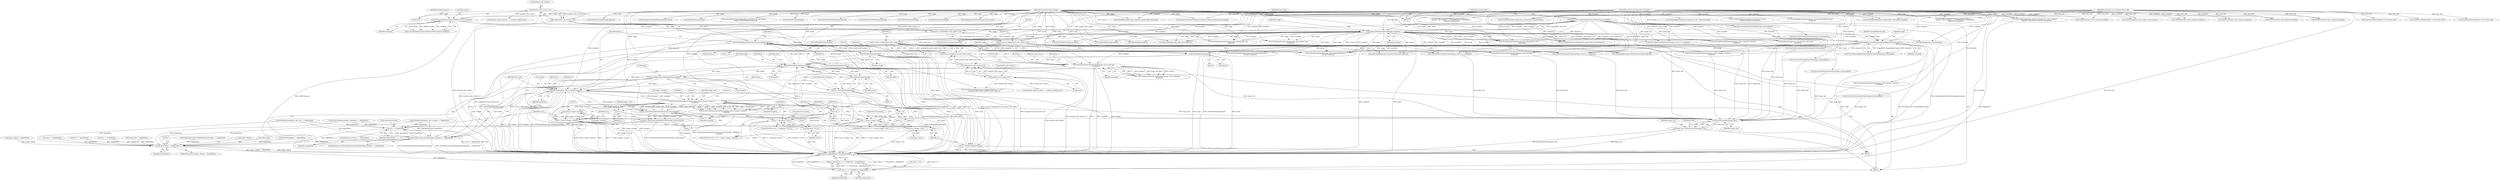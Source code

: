 digraph "0_ImageMagick_726812fa2fa7ce16bcf58f6e115f65427a1c0950_2@pointer" {
"1000380" [label="(Call,SetPixelAlpha(image,ClampToQuantum(pixel.alpha),q))"];
"1000354" [label="(Call,GetPixelInfoPixel(image,q,&pixel))"];
"1000303" [label="(Call,GetPixelInfo(image,&pixel))"];
"1000239" [label="(Call,SetImageAlphaChannel(image,OpaqueAlphaChannel,exception))"];
"1000221" [label="(Call,AcquireAuthenticCacheView(image,exception))"];
"1000188" [label="(Call,SetImageColorspace(image,sRGBColorspace,exception))"];
"1000104" [label="(MethodParameterIn,Image *image)"];
"1000107" [label="(MethodParameterIn,ExceptionInfo *exception)"];
"1000389" [label="(Call,GetPixelChannels(image))"];
"1000380" [label="(Call,SetPixelAlpha(image,ClampToQuantum(pixel.alpha),q))"];
"1000382" [label="(Call,ClampToQuantum(pixel.alpha))"];
"1000370" [label="(Call,GetPixelChannels(image))"];
"1000368" [label="(Call,q+=GetPixelChannels(image))"];
"1000387" [label="(Call,q+=GetPixelChannels(image))"];
"1000334" [label="(Call,q == (Quantum *) NULL)"];
"1000322" [label="(Call,q=GetCacheViewAuthenticPixels(image_view,0,y,image->columns,1,\n              exception))"];
"1000324" [label="(Call,GetCacheViewAuthenticPixels(image_view,0,y,image->columns,1,\n              exception))"];
"1000393" [label="(Call,SyncCacheViewAuthenticPixels(image_view,exception))"];
"1000373" [label="(Call,GetFillColor(draw_info,x,y,&pixel,exception))"];
"1000105" [label="(MethodParameterIn,const DrawInfo *draw_info)"];
"1000344" [label="(Call,x < (ssize_t) image->columns)"];
"1000341" [label="(Call,x=0)"];
"1000351" [label="(Call,x++)"];
"1000346" [label="(Call,(ssize_t) image->columns)"];
"1000361" [label="(Call,IsFuzzyEquivalencePixelInfo(&pixel,&target))"];
"1000296" [label="(Call,GetOneCacheViewVirtualPixelInfo(image_view,x,y,&target,\n            exception))"];
"1000219" [label="(Call,image_view=AcquireAuthenticCacheView(image,exception))"];
"1000195" [label="(Call,x=(ssize_t) ceil(primitive_info->point.x-0.5))"];
"1000197" [label="(Call,(ssize_t) ceil(primitive_info->point.x-0.5))"];
"1000199" [label="(Call,ceil(primitive_info->point.x-0.5))"];
"1000200" [label="(Call,primitive_info->point.x-0.5)"];
"1000207" [label="(Call,y=(ssize_t) ceil(primitive_info->point.y-0.5))"];
"1000209" [label="(Call,(ssize_t) ceil(primitive_info->point.y-0.5))"];
"1000211" [label="(Call,ceil(primitive_info->point.y-0.5))"];
"1000212" [label="(Call,primitive_info->point.y-0.5)"];
"1000311" [label="(Call,y < (ssize_t) image->rows)"];
"1000308" [label="(Call,y=0)"];
"1000318" [label="(Call,y++)"];
"1000313" [label="(Call,(ssize_t) image->rows)"];
"1000336" [label="(Call,(Quantum *) NULL)"];
"1000360" [label="(Call,IsFuzzyEquivalencePixelInfo(&pixel,&target) == MagickFalse)"];
"1000397" [label="(Call,sync == MagickFalse)"];
"1001611" [label="(Call,image->debug != MagickFalse)"];
"1001623" [label="(Call,status != 0 ? MagickTrue : MagickFalse)"];
"1001622" [label="(Return,return(status != 0 ? MagickTrue : MagickFalse);)"];
"1000391" [label="(Call,sync=SyncCacheViewAuthenticPixels(image_view,exception))"];
"1001608" [label="(Call,DestroyCacheView(image_view))"];
"1001606" [label="(Call,image_view=DestroyCacheView(image_view))"];
"1000932" [label="(Call,ReadImage(clone_info,exception))"];
"1000393" [label="(Call,SyncCacheViewAuthenticPixels(image_view,exception))"];
"1000397" [label="(Call,sync == MagickFalse)"];
"1000537" [label="(Call,GetFillColor(draw_info,x,y,&pixel,exception))"];
"1000172" [label="(Call,IsPixelInfoGray(&draw_info->fill) == MagickFalse)"];
"1000912" [label="(Call,ReadInlineImage(clone_info,primitive_info->text,\n          exception))"];
"1000364" [label="(Call,&target)"];
"1000213" [label="(Call,primitive_info->point.y)"];
"1000189" [label="(Identifier,image)"];
"1001629" [label="(MethodReturn,MagickExport MagickBooleanType)"];
"1000298" [label="(Identifier,x)"];
"1001615" [label="(Identifier,MagickFalse)"];
"1000290" [label="(Block,)"];
"1000870" [label="(Call,SyncCacheViewAuthenticPixels(image_view,exception))"];
"1000376" [label="(Identifier,y)"];
"1000340" [label="(ControlStructure,for (x=0; x < (ssize_t) image->columns; x++))"];
"1000296" [label="(Call,GetOneCacheViewVirtualPixelInfo(image_view,x,y,&target,\n            exception))"];
"1000348" [label="(Call,image->columns)"];
"1000220" [label="(Identifier,image_view)"];
"1000212" [label="(Call,primitive_info->point.y-0.5)"];
"1000269" [label="(Call,GetFillColor(draw_info,x,y,&pixel,exception))"];
"1000326" [label="(Literal,0)"];
"1000307" [label="(ControlStructure,for (y=0; y < (ssize_t) image->rows; y++))"];
"1000201" [label="(Call,primitive_info->point.x)"];
"1000313" [label="(Call,(ssize_t) image->rows)"];
"1000544" [label="(Call,SetPixelAlpha(image,ClampToQuantum(pixel.alpha),q))"];
"1000186" [label="(Call,(void) SetImageColorspace(image,sRGBColorspace,exception))"];
"1000380" [label="(Call,SetPixelAlpha(image,ClampToQuantum(pixel.alpha),q))"];
"1000356" [label="(Identifier,q)"];
"1001611" [label="(Call,image->debug != MagickFalse)"];
"1000300" [label="(Call,&target)"];
"1001388" [label="(Call,CloneDrawInfo((ImageInfo *) NULL,draw_info))"];
"1000221" [label="(Call,AcquireAuthenticCacheView(image,exception))"];
"1000209" [label="(Call,(ssize_t) ceil(primitive_info->point.y-0.5))"];
"1000195" [label="(Call,x=(ssize_t) ceil(primitive_info->point.x-0.5))"];
"1000206" [label="(Literal,0.5)"];
"1000370" [label="(Call,GetPixelChannels(image))"];
"1000319" [label="(Identifier,y)"];
"1000226" [label="(Identifier,primitive_info)"];
"1000606" [label="(Call,SetPixelViaPixelInfo(image,&pixel,q))"];
"1000208" [label="(Identifier,y)"];
"1000105" [label="(MethodParameterIn,const DrawInfo *draw_info)"];
"1000363" [label="(Identifier,pixel)"];
"1000368" [label="(Call,q+=GetPixelChannels(image))"];
"1000678" [label="(Call,GetPixelInfoPixel(image,q,&pixel))"];
"1000344" [label="(Call,x < (ssize_t) image->columns)"];
"1000730" [label="(Call,GetOneVirtualPixelInfo(image,TileVirtualPixelMethod,x,y,\n            &target,exception))"];
"1000561" [label="(Call,sync == MagickFalse)"];
"1000276" [label="(Call,SetPixelAlpha(image,ClampToQuantum(pixel.alpha),q))"];
"1000599" [label="(Call,GetFillColor(draw_info,x,y,&pixel,exception))"];
"1000285" [label="(Call,SyncCacheViewAuthenticPixels(image_view,exception))"];
"1000332" [label="(Identifier,exception)"];
"1001627" [label="(Identifier,MagickTrue)"];
"1000392" [label="(Identifier,sync)"];
"1001624" [label="(Call,status != 0)"];
"1000255" [label="(Call,GetCacheViewAuthenticPixels(image_view,x,y,1,1,exception))"];
"1000223" [label="(Identifier,exception)"];
"1000553" [label="(Call,GetPixelChannels(image))"];
"1000371" [label="(Identifier,image)"];
"1001480" [label="(Call,primitive_info[i-1].point.x == primitive_info[0].point.x)"];
"1000684" [label="(Call,IsFuzzyEquivalencePixelInfo(&pixel,&target) == MagickFalse)"];
"1000507" [label="(Call,GetCacheViewAuthenticPixels(image_view,0,y,image->columns,1,\n              exception))"];
"1001258" [label="(Call,GetPixelAlpha(image,q))"];
"1000211" [label="(Call,ceil(primitive_info->point.y-0.5))"];
"1000338" [label="(Identifier,NULL)"];
"1001612" [label="(Call,image->debug)"];
"1000801" [label="(Call,GetPixelInfo(image,&pixel))"];
"1000325" [label="(Identifier,image_view)"];
"1001165" [label="(Call,DrawAffineImage(image,composite_image,&affine,exception))"];
"1000322" [label="(Call,q=GetCacheViewAuthenticPixels(image_view,0,y,image->columns,1,\n              exception))"];
"1000323" [label="(Identifier,q)"];
"1001608" [label="(Call,DestroyCacheView(image_view))"];
"1001409" [label="(Call,DrawPolygonPrimitive(image,clone_info,primitive_info,\n             exception))"];
"1000355" [label="(Identifier,image)"];
"1001225" [label="(Call,GetCacheViewAuthenticPixels(image_view,x,y,1,1,exception))"];
"1000331" [label="(Literal,1)"];
"1000196" [label="(Identifier,x)"];
"1000386" [label="(Identifier,q)"];
"1000822" [label="(Call,GetCacheViewAuthenticPixels(image_view,0,y,image->columns,1,\n              exception))"];
"1001264" [label="(Call,SyncCacheViewAuthenticPixels(image_view,exception))"];
"1000222" [label="(Identifier,image)"];
"1000191" [label="(Identifier,exception)"];
"1000219" [label="(Call,image_view=AcquireAuthenticCacheView(image,exception))"];
"1000379" [label="(Identifier,exception)"];
"1000866" [label="(Call,GetPixelChannels(image))"];
"1000310" [label="(Literal,0)"];
"1000108" [label="(Block,)"];
"1001581" [label="(Call,DrawPolygonPrimitive(image,clone_info,primitive_info,\n             exception))"];
"1001212" [label="(Call,x < 0)"];
"1000482" [label="(Call,SetImageChannelMask(image,channel_mask))"];
"1000388" [label="(Identifier,q)"];
"1000375" [label="(Identifier,x)"];
"1000400" [label="(ControlStructure,break;)"];
"1000383" [label="(Call,pixel.alpha)"];
"1000333" [label="(ControlStructure,if (q == (Quantum *) NULL))"];
"1001552" [label="(Call,DrawPolygonPrimitive(image,draw_info,primitive_info,\n                exception))"];
"1001625" [label="(Identifier,status)"];
"1000360" [label="(Call,IsFuzzyEquivalencePixelInfo(&pixel,&target) == MagickFalse)"];
"1000464" [label="(Call,FloodfillPaintImage(image,draw_info,&target,x,y,\n            primitive_info->method == FloodfillMethod ? MagickFalse :\n            MagickTrue,exception))"];
"1000557" [label="(Call,SyncCacheViewAuthenticPixels(image_view,exception))"];
"1001239" [label="(Call,GetFillColor(draw_info,x,y,&fill_color,exception))"];
"1000387" [label="(Call,q+=GetPixelChannels(image))"];
"1000367" [label="(Block,)"];
"1000341" [label="(Call,x=0)"];
"1000353" [label="(Block,)"];
"1000459" [label="(Call,SetImageChannelMask(image,AlphaChannel))"];
"1000694" [label="(Call,GetPixelChannels(image))"];
"1000190" [label="(Identifier,sRGBColorspace)"];
"1000237" [label="(Call,(void) SetImageAlphaChannel(image,OpaqueAlphaChannel,exception))"];
"1000390" [label="(Identifier,image)"];
"1000399" [label="(Identifier,MagickFalse)"];
"1001339" [label="(Call,IsEventLogging() != MagickFalse)"];
"1001622" [label="(Return,return(status != 0 ? MagickTrue : MagickFalse);)"];
"1000715" [label="(Call,SyncCacheViewAuthenticPixels(image_view,exception))"];
"1000382" [label="(Call,ClampToQuantum(pixel.alpha))"];
"1001600" [label="(Call,DrawPolygonPrimitive(image,draw_info,primitive_info,exception))"];
"1000389" [label="(Call,GetPixelChannels(image))"];
"1000648" [label="(Call,GetCacheViewAuthenticPixels(image_view,0,y,image->columns,1,\n              exception))"];
"1000719" [label="(Call,sync == MagickFalse)"];
"1001072" [label="(Call,SetGeometry(image,&geometry))"];
"1000188" [label="(Call,SetImageColorspace(image,sRGBColorspace,exception))"];
"1001606" [label="(Call,image_view=DestroyCacheView(image_view))"];
"1000409" [label="(Call,GetOneVirtualPixelInfo(image,TileVirtualPixelMethod,x,y,\n            &target,exception))"];
"1000352" [label="(Identifier,x)"];
"1000328" [label="(Call,image->columns)"];
"1001607" [label="(Identifier,image_view)"];
"1000351" [label="(Call,x++)"];
"1001592" [label="(Call,DrawStrokePolygon(image,draw_info,primitive_info,exception))"];
"1000357" [label="(Call,&pixel)"];
"1000242" [label="(Identifier,exception)"];
"1001066" [label="(Call,SetImageAlpha(composite_image,draw_info->alpha,exception))"];
"1000294" [label="(Call,(void) GetOneCacheViewVirtualPixelInfo(image_view,x,y,&target,\n            exception))"];
"1000335" [label="(Identifier,q)"];
"1000297" [label="(Identifier,image_view)"];
"1000199" [label="(Call,ceil(primitive_info->point.x-0.5))"];
"1000359" [label="(ControlStructure,if (IsFuzzyEquivalencePixelInfo(&pixel,&target) == MagickFalse))"];
"1000395" [label="(Identifier,exception)"];
"1000107" [label="(MethodParameterIn,ExceptionInfo *exception)"];
"1000334" [label="(Call,q == (Quantum *) NULL)"];
"1000345" [label="(Identifier,x)"];
"1000207" [label="(Call,y=(ssize_t) ceil(primitive_info->point.y-0.5))"];
"1001420" [label="(Call,DrawDashPolygon(draw_info,primitive_info,image,exception))"];
"1000697" [label="(Call,GetFillColor(draw_info,x,y,&pixel,exception))"];
"1000581" [label="(Call,GetCacheViewAuthenticPixels(image_view,x,y,1,1,exception))"];
"1000381" [label="(Identifier,image)"];
"1000401" [label="(ControlStructure,break;)"];
"1000343" [label="(Literal,0)"];
"1001174" [label="(Call,CompositeImage(image,composite_image,draw_info->compose,\n          MagickTrue,geometry.x,geometry.y,exception))"];
"1000324" [label="(Call,GetCacheViewAuthenticPixels(image_view,0,y,image->columns,1,\n              exception))"];
"1000104" [label="(MethodParameterIn,Image *image)"];
"1001088" [label="(Call,geometry.y=y)"];
"1000339" [label="(ControlStructure,break;)"];
"1000218" [label="(Literal,0.5)"];
"1000354" [label="(Call,GetPixelInfoPixel(image,q,&pixel))"];
"1001628" [label="(Identifier,MagickFalse)"];
"1001199" [label="(Call,y < 0)"];
"1000342" [label="(Identifier,x)"];
"1000311" [label="(Call,y < (ssize_t) image->rows)"];
"1000312" [label="(Identifier,y)"];
"1000315" [label="(Call,image->rows)"];
"1000369" [label="(Identifier,q)"];
"1000366" [label="(Identifier,MagickFalse)"];
"1001300" [label="(Call,FormatLocaleString(geometry,MagickPathExtent,\"%+f%+f\",\n        primitive_info->point.x,primitive_info->point.y))"];
"1000320" [label="(Block,)"];
"1000394" [label="(Identifier,image_view)"];
"1000179" [label="(Call,IsPixelInfoGray(&draw_info->stroke) == MagickFalse)"];
"1000240" [label="(Identifier,image)"];
"1000302" [label="(Identifier,exception)"];
"1000305" [label="(Call,&pixel)"];
"1001497" [label="(Call,primitive_info[i-1].point.y == primitive_info[0].point.y)"];
"1000318" [label="(Call,y++)"];
"1001613" [label="(Identifier,image)"];
"1001246" [label="(Call,CompositePixelOver(image,&fill_color,(double) fill_color.alpha,q,\n        (double) GetPixelAlpha(image,q),q))"];
"1000115" [label="(Call,image->debug != MagickFalse)"];
"1000711" [label="(Call,GetPixelChannels(image))"];
"1001610" [label="(ControlStructure,if (image->debug != MagickFalse))"];
"1000304" [label="(Identifier,image)"];
"1000595" [label="(Call,GetPixelInfo(image,&pixel))"];
"1001609" [label="(Identifier,image_view)"];
"1001083" [label="(Call,geometry.x=x)"];
"1000780" [label="(Call,FloodfillPaintImage(image,draw_info,&target,x,y,\n            primitive_info->method == FloodfillMethod ? MagickFalse :\n            MagickTrue,exception))"];
"1001324" [label="(Call,AnnotateImage(image,clone_info,exception))"];
"1000346" [label="(Call,(ssize_t) image->columns)"];
"1000852" [label="(Call,GetFillColor(draw_info,x,y,&pixel,exception))"];
"1001283" [label="(Call,CloneDrawInfo((ImageInfo *) NULL,draw_info))"];
"1000874" [label="(Call,sync == MagickFalse)"];
"1000303" [label="(Call,GetPixelInfo(image,&pixel))"];
"1001038" [label="(Call,TransformImage(&composite_image,(char *) NULL,\n            composite_geometry,exception))"];
"1000372" [label="(ControlStructure,continue;)"];
"1000197" [label="(Call,(ssize_t) ceil(primitive_info->point.x-0.5))"];
"1000299" [label="(Identifier,y)"];
"1000624" [label="(Call,GetOneCacheViewVirtualPixelInfo(image_view,x,y,&target,\n            exception))"];
"1000165" [label="(Call,IsGrayColorspace(image->colorspace) != MagickFalse)"];
"1000398" [label="(Identifier,sync)"];
"1000336" [label="(Call,(Quantum *) NULL)"];
"1000241" [label="(Identifier,OpaqueAlphaChannel)"];
"1000309" [label="(Identifier,y)"];
"1001121" [label="(Call,ParseGravityGeometry(image,composite_geometry,&geometry,exception))"];
"1001560" [label="(Call,CloneDrawInfo((ImageInfo *) NULL,draw_info))"];
"1000391" [label="(Call,sync=SyncCacheViewAuthenticPixels(image_view,exception))"];
"1000200" [label="(Call,primitive_info->point.x-0.5)"];
"1001623" [label="(Call,status != 0 ? MagickTrue : MagickFalse)"];
"1000239" [label="(Call,SetImageAlphaChannel(image,OpaqueAlphaChannel,exception))"];
"1000613" [label="(Call,SyncCacheViewAuthenticPixels(image_view,exception))"];
"1000704" [label="(Call,SetPixelViaPixelInfo(image,&pixel,q))"];
"1000377" [label="(Call,&pixel)"];
"1000859" [label="(Call,SetPixelViaPixelInfo(image,&pixel,q))"];
"1000374" [label="(Identifier,draw_info)"];
"1000362" [label="(Call,&pixel)"];
"1000373" [label="(Call,GetFillColor(draw_info,x,y,&pixel,exception))"];
"1001534" [label="(Call,closed_path != MagickFalse)"];
"1000361" [label="(Call,IsFuzzyEquivalencePixelInfo(&pixel,&target))"];
"1000308" [label="(Call,y=0)"];
"1001054" [label="(Call,SetImageAlphaChannel(composite_image,OpaqueAlphaChannel,\n          exception))"];
"1000327" [label="(Identifier,y)"];
"1000396" [label="(ControlStructure,if (sync == MagickFalse))"];
"1000380" -> "1000353"  [label="AST: "];
"1000380" -> "1000386"  [label="CFG: "];
"1000381" -> "1000380"  [label="AST: "];
"1000382" -> "1000380"  [label="AST: "];
"1000386" -> "1000380"  [label="AST: "];
"1000388" -> "1000380"  [label="CFG: "];
"1000380" -> "1001629"  [label="DDG: SetPixelAlpha(image,ClampToQuantum(pixel.alpha),q)"];
"1000380" -> "1001629"  [label="DDG: ClampToQuantum(pixel.alpha)"];
"1000354" -> "1000380"  [label="DDG: image"];
"1000354" -> "1000380"  [label="DDG: q"];
"1000104" -> "1000380"  [label="DDG: image"];
"1000382" -> "1000380"  [label="DDG: pixel.alpha"];
"1000380" -> "1000387"  [label="DDG: q"];
"1000380" -> "1000389"  [label="DDG: image"];
"1000354" -> "1000353"  [label="AST: "];
"1000354" -> "1000357"  [label="CFG: "];
"1000355" -> "1000354"  [label="AST: "];
"1000356" -> "1000354"  [label="AST: "];
"1000357" -> "1000354"  [label="AST: "];
"1000363" -> "1000354"  [label="CFG: "];
"1000354" -> "1001629"  [label="DDG: GetPixelInfoPixel(image,q,&pixel)"];
"1000303" -> "1000354"  [label="DDG: image"];
"1000303" -> "1000354"  [label="DDG: &pixel"];
"1000389" -> "1000354"  [label="DDG: image"];
"1000370" -> "1000354"  [label="DDG: image"];
"1000104" -> "1000354"  [label="DDG: image"];
"1000368" -> "1000354"  [label="DDG: q"];
"1000387" -> "1000354"  [label="DDG: q"];
"1000334" -> "1000354"  [label="DDG: q"];
"1000373" -> "1000354"  [label="DDG: &pixel"];
"1000361" -> "1000354"  [label="DDG: &pixel"];
"1000354" -> "1000361"  [label="DDG: &pixel"];
"1000354" -> "1000368"  [label="DDG: q"];
"1000354" -> "1000370"  [label="DDG: image"];
"1000303" -> "1000290"  [label="AST: "];
"1000303" -> "1000305"  [label="CFG: "];
"1000304" -> "1000303"  [label="AST: "];
"1000305" -> "1000303"  [label="AST: "];
"1000309" -> "1000303"  [label="CFG: "];
"1000303" -> "1001629"  [label="DDG: image"];
"1000303" -> "1001629"  [label="DDG: GetPixelInfo(image,&pixel)"];
"1000303" -> "1001629"  [label="DDG: &pixel"];
"1000239" -> "1000303"  [label="DDG: image"];
"1000221" -> "1000303"  [label="DDG: image"];
"1000104" -> "1000303"  [label="DDG: image"];
"1000239" -> "1000237"  [label="AST: "];
"1000239" -> "1000242"  [label="CFG: "];
"1000240" -> "1000239"  [label="AST: "];
"1000241" -> "1000239"  [label="AST: "];
"1000242" -> "1000239"  [label="AST: "];
"1000237" -> "1000239"  [label="CFG: "];
"1000239" -> "1001629"  [label="DDG: image"];
"1000239" -> "1001629"  [label="DDG: exception"];
"1000239" -> "1001629"  [label="DDG: OpaqueAlphaChannel"];
"1000239" -> "1000237"  [label="DDG: image"];
"1000239" -> "1000237"  [label="DDG: OpaqueAlphaChannel"];
"1000239" -> "1000237"  [label="DDG: exception"];
"1000221" -> "1000239"  [label="DDG: image"];
"1000221" -> "1000239"  [label="DDG: exception"];
"1000104" -> "1000239"  [label="DDG: image"];
"1000107" -> "1000239"  [label="DDG: exception"];
"1000239" -> "1000255"  [label="DDG: exception"];
"1000239" -> "1000276"  [label="DDG: image"];
"1000239" -> "1000296"  [label="DDG: exception"];
"1000239" -> "1000409"  [label="DDG: image"];
"1000239" -> "1000409"  [label="DDG: exception"];
"1000239" -> "1000507"  [label="DDG: exception"];
"1000239" -> "1000544"  [label="DDG: image"];
"1000221" -> "1000219"  [label="AST: "];
"1000221" -> "1000223"  [label="CFG: "];
"1000222" -> "1000221"  [label="AST: "];
"1000223" -> "1000221"  [label="AST: "];
"1000219" -> "1000221"  [label="CFG: "];
"1000221" -> "1001629"  [label="DDG: exception"];
"1000221" -> "1001629"  [label="DDG: image"];
"1000221" -> "1000219"  [label="DDG: image"];
"1000221" -> "1000219"  [label="DDG: exception"];
"1000188" -> "1000221"  [label="DDG: image"];
"1000188" -> "1000221"  [label="DDG: exception"];
"1000104" -> "1000221"  [label="DDG: image"];
"1000107" -> "1000221"  [label="DDG: exception"];
"1000221" -> "1000255"  [label="DDG: exception"];
"1000221" -> "1000276"  [label="DDG: image"];
"1000221" -> "1000296"  [label="DDG: exception"];
"1000221" -> "1000409"  [label="DDG: image"];
"1000221" -> "1000409"  [label="DDG: exception"];
"1000221" -> "1000507"  [label="DDG: exception"];
"1000221" -> "1000544"  [label="DDG: image"];
"1000221" -> "1000581"  [label="DDG: exception"];
"1000221" -> "1000595"  [label="DDG: image"];
"1000221" -> "1000624"  [label="DDG: exception"];
"1000221" -> "1000678"  [label="DDG: image"];
"1000221" -> "1000730"  [label="DDG: image"];
"1000221" -> "1000730"  [label="DDG: exception"];
"1000221" -> "1000801"  [label="DDG: image"];
"1000221" -> "1000822"  [label="DDG: exception"];
"1000221" -> "1000912"  [label="DDG: exception"];
"1000221" -> "1000932"  [label="DDG: exception"];
"1000221" -> "1001072"  [label="DDG: image"];
"1000221" -> "1001225"  [label="DDG: exception"];
"1000221" -> "1001258"  [label="DDG: image"];
"1000221" -> "1001324"  [label="DDG: image"];
"1000221" -> "1001324"  [label="DDG: exception"];
"1000221" -> "1001409"  [label="DDG: image"];
"1000221" -> "1001409"  [label="DDG: exception"];
"1000221" -> "1001552"  [label="DDG: image"];
"1000221" -> "1001552"  [label="DDG: exception"];
"1000221" -> "1001581"  [label="DDG: image"];
"1000221" -> "1001581"  [label="DDG: exception"];
"1000221" -> "1001600"  [label="DDG: image"];
"1000221" -> "1001600"  [label="DDG: exception"];
"1000188" -> "1000186"  [label="AST: "];
"1000188" -> "1000191"  [label="CFG: "];
"1000189" -> "1000188"  [label="AST: "];
"1000190" -> "1000188"  [label="AST: "];
"1000191" -> "1000188"  [label="AST: "];
"1000186" -> "1000188"  [label="CFG: "];
"1000188" -> "1001629"  [label="DDG: sRGBColorspace"];
"1000188" -> "1000186"  [label="DDG: image"];
"1000188" -> "1000186"  [label="DDG: sRGBColorspace"];
"1000188" -> "1000186"  [label="DDG: exception"];
"1000104" -> "1000188"  [label="DDG: image"];
"1000107" -> "1000188"  [label="DDG: exception"];
"1000104" -> "1000103"  [label="AST: "];
"1000104" -> "1001629"  [label="DDG: image"];
"1000104" -> "1000276"  [label="DDG: image"];
"1000104" -> "1000370"  [label="DDG: image"];
"1000104" -> "1000389"  [label="DDG: image"];
"1000104" -> "1000409"  [label="DDG: image"];
"1000104" -> "1000459"  [label="DDG: image"];
"1000104" -> "1000464"  [label="DDG: image"];
"1000104" -> "1000482"  [label="DDG: image"];
"1000104" -> "1000544"  [label="DDG: image"];
"1000104" -> "1000553"  [label="DDG: image"];
"1000104" -> "1000595"  [label="DDG: image"];
"1000104" -> "1000606"  [label="DDG: image"];
"1000104" -> "1000678"  [label="DDG: image"];
"1000104" -> "1000694"  [label="DDG: image"];
"1000104" -> "1000704"  [label="DDG: image"];
"1000104" -> "1000711"  [label="DDG: image"];
"1000104" -> "1000730"  [label="DDG: image"];
"1000104" -> "1000780"  [label="DDG: image"];
"1000104" -> "1000801"  [label="DDG: image"];
"1000104" -> "1000859"  [label="DDG: image"];
"1000104" -> "1000866"  [label="DDG: image"];
"1000104" -> "1001072"  [label="DDG: image"];
"1000104" -> "1001121"  [label="DDG: image"];
"1000104" -> "1001165"  [label="DDG: image"];
"1000104" -> "1001174"  [label="DDG: image"];
"1000104" -> "1001246"  [label="DDG: image"];
"1000104" -> "1001258"  [label="DDG: image"];
"1000104" -> "1001324"  [label="DDG: image"];
"1000104" -> "1001409"  [label="DDG: image"];
"1000104" -> "1001420"  [label="DDG: image"];
"1000104" -> "1001552"  [label="DDG: image"];
"1000104" -> "1001581"  [label="DDG: image"];
"1000104" -> "1001592"  [label="DDG: image"];
"1000104" -> "1001600"  [label="DDG: image"];
"1000107" -> "1000103"  [label="AST: "];
"1000107" -> "1001629"  [label="DDG: exception"];
"1000107" -> "1000255"  [label="DDG: exception"];
"1000107" -> "1000269"  [label="DDG: exception"];
"1000107" -> "1000285"  [label="DDG: exception"];
"1000107" -> "1000296"  [label="DDG: exception"];
"1000107" -> "1000324"  [label="DDG: exception"];
"1000107" -> "1000373"  [label="DDG: exception"];
"1000107" -> "1000393"  [label="DDG: exception"];
"1000107" -> "1000409"  [label="DDG: exception"];
"1000107" -> "1000464"  [label="DDG: exception"];
"1000107" -> "1000507"  [label="DDG: exception"];
"1000107" -> "1000537"  [label="DDG: exception"];
"1000107" -> "1000557"  [label="DDG: exception"];
"1000107" -> "1000581"  [label="DDG: exception"];
"1000107" -> "1000599"  [label="DDG: exception"];
"1000107" -> "1000613"  [label="DDG: exception"];
"1000107" -> "1000624"  [label="DDG: exception"];
"1000107" -> "1000648"  [label="DDG: exception"];
"1000107" -> "1000697"  [label="DDG: exception"];
"1000107" -> "1000715"  [label="DDG: exception"];
"1000107" -> "1000730"  [label="DDG: exception"];
"1000107" -> "1000780"  [label="DDG: exception"];
"1000107" -> "1000822"  [label="DDG: exception"];
"1000107" -> "1000852"  [label="DDG: exception"];
"1000107" -> "1000870"  [label="DDG: exception"];
"1000107" -> "1000912"  [label="DDG: exception"];
"1000107" -> "1000932"  [label="DDG: exception"];
"1000107" -> "1001038"  [label="DDG: exception"];
"1000107" -> "1001054"  [label="DDG: exception"];
"1000107" -> "1001066"  [label="DDG: exception"];
"1000107" -> "1001121"  [label="DDG: exception"];
"1000107" -> "1001165"  [label="DDG: exception"];
"1000107" -> "1001174"  [label="DDG: exception"];
"1000107" -> "1001225"  [label="DDG: exception"];
"1000107" -> "1001239"  [label="DDG: exception"];
"1000107" -> "1001264"  [label="DDG: exception"];
"1000107" -> "1001324"  [label="DDG: exception"];
"1000107" -> "1001409"  [label="DDG: exception"];
"1000107" -> "1001420"  [label="DDG: exception"];
"1000107" -> "1001552"  [label="DDG: exception"];
"1000107" -> "1001581"  [label="DDG: exception"];
"1000107" -> "1001592"  [label="DDG: exception"];
"1000107" -> "1001600"  [label="DDG: exception"];
"1000389" -> "1000387"  [label="AST: "];
"1000389" -> "1000390"  [label="CFG: "];
"1000390" -> "1000389"  [label="AST: "];
"1000387" -> "1000389"  [label="CFG: "];
"1000389" -> "1001629"  [label="DDG: image"];
"1000389" -> "1000387"  [label="DDG: image"];
"1000382" -> "1000383"  [label="CFG: "];
"1000383" -> "1000382"  [label="AST: "];
"1000386" -> "1000382"  [label="CFG: "];
"1000382" -> "1001629"  [label="DDG: pixel.alpha"];
"1000370" -> "1000368"  [label="AST: "];
"1000370" -> "1000371"  [label="CFG: "];
"1000371" -> "1000370"  [label="AST: "];
"1000368" -> "1000370"  [label="CFG: "];
"1000370" -> "1001629"  [label="DDG: image"];
"1000370" -> "1000368"  [label="DDG: image"];
"1000368" -> "1000367"  [label="AST: "];
"1000369" -> "1000368"  [label="AST: "];
"1000372" -> "1000368"  [label="CFG: "];
"1000368" -> "1001629"  [label="DDG: q"];
"1000368" -> "1001629"  [label="DDG: GetPixelChannels(image)"];
"1000387" -> "1000353"  [label="AST: "];
"1000388" -> "1000387"  [label="AST: "];
"1000352" -> "1000387"  [label="CFG: "];
"1000387" -> "1001629"  [label="DDG: GetPixelChannels(image)"];
"1000387" -> "1001629"  [label="DDG: q"];
"1000334" -> "1000333"  [label="AST: "];
"1000334" -> "1000336"  [label="CFG: "];
"1000335" -> "1000334"  [label="AST: "];
"1000336" -> "1000334"  [label="AST: "];
"1000339" -> "1000334"  [label="CFG: "];
"1000342" -> "1000334"  [label="CFG: "];
"1000334" -> "1001629"  [label="DDG: q == (Quantum *) NULL"];
"1000334" -> "1001629"  [label="DDG: (Quantum *) NULL"];
"1000334" -> "1001629"  [label="DDG: q"];
"1000322" -> "1000334"  [label="DDG: q"];
"1000336" -> "1000334"  [label="DDG: NULL"];
"1000322" -> "1000320"  [label="AST: "];
"1000322" -> "1000324"  [label="CFG: "];
"1000323" -> "1000322"  [label="AST: "];
"1000324" -> "1000322"  [label="AST: "];
"1000335" -> "1000322"  [label="CFG: "];
"1000322" -> "1001629"  [label="DDG: GetCacheViewAuthenticPixels(image_view,0,y,image->columns,1,\n              exception)"];
"1000324" -> "1000322"  [label="DDG: y"];
"1000324" -> "1000322"  [label="DDG: 1"];
"1000324" -> "1000322"  [label="DDG: exception"];
"1000324" -> "1000322"  [label="DDG: image_view"];
"1000324" -> "1000322"  [label="DDG: image->columns"];
"1000324" -> "1000322"  [label="DDG: 0"];
"1000324" -> "1000332"  [label="CFG: "];
"1000325" -> "1000324"  [label="AST: "];
"1000326" -> "1000324"  [label="AST: "];
"1000327" -> "1000324"  [label="AST: "];
"1000328" -> "1000324"  [label="AST: "];
"1000331" -> "1000324"  [label="AST: "];
"1000332" -> "1000324"  [label="AST: "];
"1000324" -> "1001629"  [label="DDG: exception"];
"1000324" -> "1001629"  [label="DDG: image->columns"];
"1000324" -> "1001629"  [label="DDG: y"];
"1000324" -> "1000318"  [label="DDG: y"];
"1000393" -> "1000324"  [label="DDG: image_view"];
"1000393" -> "1000324"  [label="DDG: exception"];
"1000296" -> "1000324"  [label="DDG: image_view"];
"1000296" -> "1000324"  [label="DDG: exception"];
"1000311" -> "1000324"  [label="DDG: y"];
"1000346" -> "1000324"  [label="DDG: image->columns"];
"1000373" -> "1000324"  [label="DDG: exception"];
"1000324" -> "1000346"  [label="DDG: image->columns"];
"1000324" -> "1000373"  [label="DDG: y"];
"1000324" -> "1000373"  [label="DDG: exception"];
"1000324" -> "1000393"  [label="DDG: image_view"];
"1000324" -> "1000393"  [label="DDG: exception"];
"1000324" -> "1001608"  [label="DDG: image_view"];
"1000393" -> "1000391"  [label="AST: "];
"1000393" -> "1000395"  [label="CFG: "];
"1000394" -> "1000393"  [label="AST: "];
"1000395" -> "1000393"  [label="AST: "];
"1000391" -> "1000393"  [label="CFG: "];
"1000393" -> "1001629"  [label="DDG: exception"];
"1000393" -> "1000391"  [label="DDG: image_view"];
"1000393" -> "1000391"  [label="DDG: exception"];
"1000373" -> "1000393"  [label="DDG: exception"];
"1000393" -> "1001608"  [label="DDG: image_view"];
"1000373" -> "1000353"  [label="AST: "];
"1000373" -> "1000379"  [label="CFG: "];
"1000374" -> "1000373"  [label="AST: "];
"1000375" -> "1000373"  [label="AST: "];
"1000376" -> "1000373"  [label="AST: "];
"1000377" -> "1000373"  [label="AST: "];
"1000379" -> "1000373"  [label="AST: "];
"1000381" -> "1000373"  [label="CFG: "];
"1000373" -> "1001629"  [label="DDG: y"];
"1000373" -> "1001629"  [label="DDG: &pixel"];
"1000373" -> "1001629"  [label="DDG: exception"];
"1000373" -> "1001629"  [label="DDG: GetFillColor(draw_info,x,y,&pixel,exception)"];
"1000373" -> "1001629"  [label="DDG: draw_info"];
"1000373" -> "1000318"  [label="DDG: y"];
"1000373" -> "1000351"  [label="DDG: x"];
"1000105" -> "1000373"  [label="DDG: draw_info"];
"1000344" -> "1000373"  [label="DDG: x"];
"1000361" -> "1000373"  [label="DDG: &pixel"];
"1000105" -> "1000103"  [label="AST: "];
"1000105" -> "1001629"  [label="DDG: draw_info"];
"1000105" -> "1000269"  [label="DDG: draw_info"];
"1000105" -> "1000464"  [label="DDG: draw_info"];
"1000105" -> "1000537"  [label="DDG: draw_info"];
"1000105" -> "1000599"  [label="DDG: draw_info"];
"1000105" -> "1000697"  [label="DDG: draw_info"];
"1000105" -> "1000780"  [label="DDG: draw_info"];
"1000105" -> "1000852"  [label="DDG: draw_info"];
"1000105" -> "1001239"  [label="DDG: draw_info"];
"1000105" -> "1001283"  [label="DDG: draw_info"];
"1000105" -> "1001388"  [label="DDG: draw_info"];
"1000105" -> "1001420"  [label="DDG: draw_info"];
"1000105" -> "1001552"  [label="DDG: draw_info"];
"1000105" -> "1001560"  [label="DDG: draw_info"];
"1000105" -> "1001592"  [label="DDG: draw_info"];
"1000105" -> "1001600"  [label="DDG: draw_info"];
"1000344" -> "1000340"  [label="AST: "];
"1000344" -> "1000346"  [label="CFG: "];
"1000345" -> "1000344"  [label="AST: "];
"1000346" -> "1000344"  [label="AST: "];
"1000355" -> "1000344"  [label="CFG: "];
"1000392" -> "1000344"  [label="CFG: "];
"1000344" -> "1001629"  [label="DDG: x < (ssize_t) image->columns"];
"1000344" -> "1001629"  [label="DDG: (ssize_t) image->columns"];
"1000344" -> "1001629"  [label="DDG: x"];
"1000341" -> "1000344"  [label="DDG: x"];
"1000351" -> "1000344"  [label="DDG: x"];
"1000346" -> "1000344"  [label="DDG: image->columns"];
"1000344" -> "1000351"  [label="DDG: x"];
"1000341" -> "1000340"  [label="AST: "];
"1000341" -> "1000343"  [label="CFG: "];
"1000342" -> "1000341"  [label="AST: "];
"1000343" -> "1000341"  [label="AST: "];
"1000345" -> "1000341"  [label="CFG: "];
"1000351" -> "1000340"  [label="AST: "];
"1000351" -> "1000352"  [label="CFG: "];
"1000352" -> "1000351"  [label="AST: "];
"1000345" -> "1000351"  [label="CFG: "];
"1000346" -> "1000348"  [label="CFG: "];
"1000347" -> "1000346"  [label="AST: "];
"1000348" -> "1000346"  [label="AST: "];
"1000346" -> "1001629"  [label="DDG: image->columns"];
"1000361" -> "1000360"  [label="AST: "];
"1000361" -> "1000364"  [label="CFG: "];
"1000362" -> "1000361"  [label="AST: "];
"1000364" -> "1000361"  [label="AST: "];
"1000366" -> "1000361"  [label="CFG: "];
"1000361" -> "1001629"  [label="DDG: &target"];
"1000361" -> "1001629"  [label="DDG: &pixel"];
"1000361" -> "1000360"  [label="DDG: &pixel"];
"1000361" -> "1000360"  [label="DDG: &target"];
"1000296" -> "1000361"  [label="DDG: &target"];
"1000296" -> "1000294"  [label="AST: "];
"1000296" -> "1000302"  [label="CFG: "];
"1000297" -> "1000296"  [label="AST: "];
"1000298" -> "1000296"  [label="AST: "];
"1000299" -> "1000296"  [label="AST: "];
"1000300" -> "1000296"  [label="AST: "];
"1000302" -> "1000296"  [label="AST: "];
"1000294" -> "1000296"  [label="CFG: "];
"1000296" -> "1001629"  [label="DDG: x"];
"1000296" -> "1001629"  [label="DDG: exception"];
"1000296" -> "1001629"  [label="DDG: &target"];
"1000296" -> "1000294"  [label="DDG: y"];
"1000296" -> "1000294"  [label="DDG: exception"];
"1000296" -> "1000294"  [label="DDG: image_view"];
"1000296" -> "1000294"  [label="DDG: x"];
"1000296" -> "1000294"  [label="DDG: &target"];
"1000219" -> "1000296"  [label="DDG: image_view"];
"1000195" -> "1000296"  [label="DDG: x"];
"1000207" -> "1000296"  [label="DDG: y"];
"1000296" -> "1001608"  [label="DDG: image_view"];
"1000219" -> "1000108"  [label="AST: "];
"1000220" -> "1000219"  [label="AST: "];
"1000226" -> "1000219"  [label="CFG: "];
"1000219" -> "1001629"  [label="DDG: AcquireAuthenticCacheView(image,exception)"];
"1000219" -> "1000255"  [label="DDG: image_view"];
"1000219" -> "1000507"  [label="DDG: image_view"];
"1000219" -> "1000581"  [label="DDG: image_view"];
"1000219" -> "1000624"  [label="DDG: image_view"];
"1000219" -> "1000822"  [label="DDG: image_view"];
"1000219" -> "1001225"  [label="DDG: image_view"];
"1000219" -> "1001608"  [label="DDG: image_view"];
"1000195" -> "1000108"  [label="AST: "];
"1000195" -> "1000197"  [label="CFG: "];
"1000196" -> "1000195"  [label="AST: "];
"1000197" -> "1000195"  [label="AST: "];
"1000208" -> "1000195"  [label="CFG: "];
"1000195" -> "1001629"  [label="DDG: (ssize_t) ceil(primitive_info->point.x-0.5)"];
"1000195" -> "1001629"  [label="DDG: x"];
"1000197" -> "1000195"  [label="DDG: ceil(primitive_info->point.x-0.5)"];
"1000195" -> "1000255"  [label="DDG: x"];
"1000195" -> "1000409"  [label="DDG: x"];
"1000195" -> "1000581"  [label="DDG: x"];
"1000195" -> "1000624"  [label="DDG: x"];
"1000195" -> "1000730"  [label="DDG: x"];
"1000195" -> "1001083"  [label="DDG: x"];
"1000195" -> "1001212"  [label="DDG: x"];
"1000197" -> "1000199"  [label="CFG: "];
"1000198" -> "1000197"  [label="AST: "];
"1000199" -> "1000197"  [label="AST: "];
"1000197" -> "1001629"  [label="DDG: ceil(primitive_info->point.x-0.5)"];
"1000199" -> "1000197"  [label="DDG: primitive_info->point.x-0.5"];
"1000199" -> "1000200"  [label="CFG: "];
"1000200" -> "1000199"  [label="AST: "];
"1000199" -> "1001629"  [label="DDG: primitive_info->point.x-0.5"];
"1000200" -> "1000199"  [label="DDG: primitive_info->point.x"];
"1000200" -> "1000199"  [label="DDG: 0.5"];
"1000200" -> "1000206"  [label="CFG: "];
"1000201" -> "1000200"  [label="AST: "];
"1000206" -> "1000200"  [label="AST: "];
"1000200" -> "1001629"  [label="DDG: primitive_info->point.x"];
"1000200" -> "1001300"  [label="DDG: primitive_info->point.x"];
"1000200" -> "1001480"  [label="DDG: primitive_info->point.x"];
"1000207" -> "1000108"  [label="AST: "];
"1000207" -> "1000209"  [label="CFG: "];
"1000208" -> "1000207"  [label="AST: "];
"1000209" -> "1000207"  [label="AST: "];
"1000220" -> "1000207"  [label="CFG: "];
"1000207" -> "1001629"  [label="DDG: (ssize_t) ceil(primitive_info->point.y-0.5)"];
"1000207" -> "1001629"  [label="DDG: y"];
"1000209" -> "1000207"  [label="DDG: ceil(primitive_info->point.y-0.5)"];
"1000207" -> "1000255"  [label="DDG: y"];
"1000207" -> "1000409"  [label="DDG: y"];
"1000207" -> "1000581"  [label="DDG: y"];
"1000207" -> "1000624"  [label="DDG: y"];
"1000207" -> "1000730"  [label="DDG: y"];
"1000207" -> "1001088"  [label="DDG: y"];
"1000207" -> "1001199"  [label="DDG: y"];
"1000209" -> "1000211"  [label="CFG: "];
"1000210" -> "1000209"  [label="AST: "];
"1000211" -> "1000209"  [label="AST: "];
"1000209" -> "1001629"  [label="DDG: ceil(primitive_info->point.y-0.5)"];
"1000211" -> "1000209"  [label="DDG: primitive_info->point.y-0.5"];
"1000211" -> "1000212"  [label="CFG: "];
"1000212" -> "1000211"  [label="AST: "];
"1000211" -> "1001629"  [label="DDG: primitive_info->point.y-0.5"];
"1000212" -> "1000211"  [label="DDG: primitive_info->point.y"];
"1000212" -> "1000211"  [label="DDG: 0.5"];
"1000212" -> "1000218"  [label="CFG: "];
"1000213" -> "1000212"  [label="AST: "];
"1000218" -> "1000212"  [label="AST: "];
"1000212" -> "1001629"  [label="DDG: primitive_info->point.y"];
"1000212" -> "1001300"  [label="DDG: primitive_info->point.y"];
"1000212" -> "1001497"  [label="DDG: primitive_info->point.y"];
"1000311" -> "1000307"  [label="AST: "];
"1000311" -> "1000313"  [label="CFG: "];
"1000312" -> "1000311"  [label="AST: "];
"1000313" -> "1000311"  [label="AST: "];
"1000323" -> "1000311"  [label="CFG: "];
"1000401" -> "1000311"  [label="CFG: "];
"1000311" -> "1001629"  [label="DDG: y"];
"1000311" -> "1001629"  [label="DDG: y < (ssize_t) image->rows"];
"1000311" -> "1001629"  [label="DDG: (ssize_t) image->rows"];
"1000308" -> "1000311"  [label="DDG: y"];
"1000318" -> "1000311"  [label="DDG: y"];
"1000313" -> "1000311"  [label="DDG: image->rows"];
"1000308" -> "1000307"  [label="AST: "];
"1000308" -> "1000310"  [label="CFG: "];
"1000309" -> "1000308"  [label="AST: "];
"1000310" -> "1000308"  [label="AST: "];
"1000312" -> "1000308"  [label="CFG: "];
"1000318" -> "1000307"  [label="AST: "];
"1000318" -> "1000319"  [label="CFG: "];
"1000319" -> "1000318"  [label="AST: "];
"1000312" -> "1000318"  [label="CFG: "];
"1000313" -> "1000315"  [label="CFG: "];
"1000314" -> "1000313"  [label="AST: "];
"1000315" -> "1000313"  [label="AST: "];
"1000313" -> "1001629"  [label="DDG: image->rows"];
"1000336" -> "1000338"  [label="CFG: "];
"1000337" -> "1000336"  [label="AST: "];
"1000338" -> "1000336"  [label="AST: "];
"1000336" -> "1001629"  [label="DDG: NULL"];
"1000360" -> "1000359"  [label="AST: "];
"1000360" -> "1000366"  [label="CFG: "];
"1000366" -> "1000360"  [label="AST: "];
"1000369" -> "1000360"  [label="CFG: "];
"1000374" -> "1000360"  [label="CFG: "];
"1000360" -> "1001629"  [label="DDG: IsFuzzyEquivalencePixelInfo(&pixel,&target)"];
"1000360" -> "1001629"  [label="DDG: IsFuzzyEquivalencePixelInfo(&pixel,&target) == MagickFalse"];
"1000172" -> "1000360"  [label="DDG: MagickFalse"];
"1000179" -> "1000360"  [label="DDG: MagickFalse"];
"1000165" -> "1000360"  [label="DDG: MagickFalse"];
"1000397" -> "1000360"  [label="DDG: MagickFalse"];
"1000360" -> "1000397"  [label="DDG: MagickFalse"];
"1000360" -> "1001611"  [label="DDG: MagickFalse"];
"1000397" -> "1000396"  [label="AST: "];
"1000397" -> "1000399"  [label="CFG: "];
"1000398" -> "1000397"  [label="AST: "];
"1000399" -> "1000397"  [label="AST: "];
"1000400" -> "1000397"  [label="CFG: "];
"1000319" -> "1000397"  [label="CFG: "];
"1000397" -> "1001629"  [label="DDG: sync == MagickFalse"];
"1000397" -> "1001629"  [label="DDG: sync"];
"1000391" -> "1000397"  [label="DDG: sync"];
"1000172" -> "1000397"  [label="DDG: MagickFalse"];
"1000179" -> "1000397"  [label="DDG: MagickFalse"];
"1000165" -> "1000397"  [label="DDG: MagickFalse"];
"1000397" -> "1001611"  [label="DDG: MagickFalse"];
"1001611" -> "1001610"  [label="AST: "];
"1001611" -> "1001615"  [label="CFG: "];
"1001612" -> "1001611"  [label="AST: "];
"1001615" -> "1001611"  [label="AST: "];
"1001617" -> "1001611"  [label="CFG: "];
"1001625" -> "1001611"  [label="CFG: "];
"1001611" -> "1001629"  [label="DDG: image->debug"];
"1001611" -> "1001629"  [label="DDG: image->debug != MagickFalse"];
"1000115" -> "1001611"  [label="DDG: image->debug"];
"1000172" -> "1001611"  [label="DDG: MagickFalse"];
"1000561" -> "1001611"  [label="DDG: MagickFalse"];
"1000179" -> "1001611"  [label="DDG: MagickFalse"];
"1001339" -> "1001611"  [label="DDG: MagickFalse"];
"1001534" -> "1001611"  [label="DDG: MagickFalse"];
"1000719" -> "1001611"  [label="DDG: MagickFalse"];
"1000874" -> "1001611"  [label="DDG: MagickFalse"];
"1000165" -> "1001611"  [label="DDG: MagickFalse"];
"1000684" -> "1001611"  [label="DDG: MagickFalse"];
"1001611" -> "1001623"  [label="DDG: MagickFalse"];
"1001623" -> "1001622"  [label="AST: "];
"1001623" -> "1001627"  [label="CFG: "];
"1001623" -> "1001628"  [label="CFG: "];
"1001624" -> "1001623"  [label="AST: "];
"1001627" -> "1001623"  [label="AST: "];
"1001628" -> "1001623"  [label="AST: "];
"1001622" -> "1001623"  [label="CFG: "];
"1001623" -> "1001629"  [label="DDG: status != 0 ? MagickTrue : MagickFalse"];
"1001623" -> "1001629"  [label="DDG: status != 0"];
"1001623" -> "1001629"  [label="DDG: MagickTrue"];
"1001623" -> "1001629"  [label="DDG: MagickFalse"];
"1001623" -> "1001622"  [label="DDG: status != 0 ? MagickTrue : MagickFalse"];
"1001174" -> "1001623"  [label="DDG: MagickTrue"];
"1001622" -> "1000108"  [label="AST: "];
"1001629" -> "1001622"  [label="CFG: "];
"1001622" -> "1001629"  [label="DDG: <RET>"];
"1000391" -> "1000320"  [label="AST: "];
"1000392" -> "1000391"  [label="AST: "];
"1000398" -> "1000391"  [label="CFG: "];
"1000391" -> "1001629"  [label="DDG: SyncCacheViewAuthenticPixels(image_view,exception)"];
"1001608" -> "1001606"  [label="AST: "];
"1001608" -> "1001609"  [label="CFG: "];
"1001609" -> "1001608"  [label="AST: "];
"1001606" -> "1001608"  [label="CFG: "];
"1001608" -> "1001606"  [label="DDG: image_view"];
"1000285" -> "1001608"  [label="DDG: image_view"];
"1000715" -> "1001608"  [label="DDG: image_view"];
"1000870" -> "1001608"  [label="DDG: image_view"];
"1000822" -> "1001608"  [label="DDG: image_view"];
"1000557" -> "1001608"  [label="DDG: image_view"];
"1000581" -> "1001608"  [label="DDG: image_view"];
"1000624" -> "1001608"  [label="DDG: image_view"];
"1000255" -> "1001608"  [label="DDG: image_view"];
"1000507" -> "1001608"  [label="DDG: image_view"];
"1000613" -> "1001608"  [label="DDG: image_view"];
"1001264" -> "1001608"  [label="DDG: image_view"];
"1000648" -> "1001608"  [label="DDG: image_view"];
"1001225" -> "1001608"  [label="DDG: image_view"];
"1001606" -> "1000108"  [label="AST: "];
"1001607" -> "1001606"  [label="AST: "];
"1001613" -> "1001606"  [label="CFG: "];
"1001606" -> "1001629"  [label="DDG: image_view"];
"1001606" -> "1001629"  [label="DDG: DestroyCacheView(image_view)"];
}
